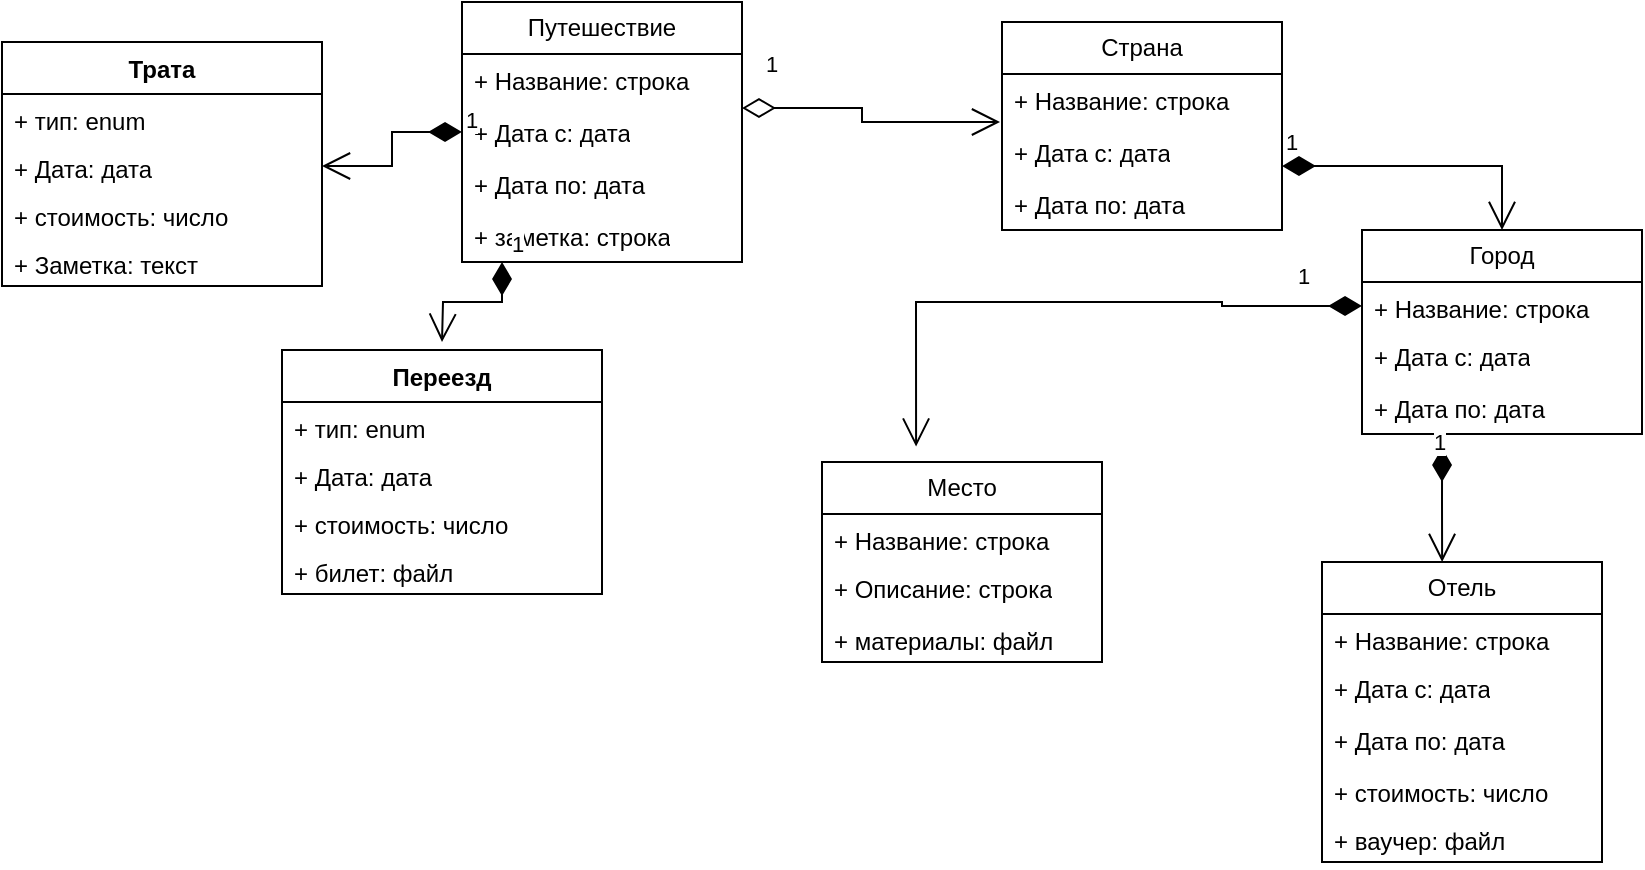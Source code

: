 <mxfile version="24.6.3" type="github">
  <diagram name="Страница — 1" id="2P9lwVOLw7idMxCe0noj">
    <mxGraphModel dx="1761" dy="464" grid="1" gridSize="10" guides="1" tooltips="1" connect="1" arrows="1" fold="1" page="1" pageScale="1" pageWidth="827" pageHeight="1169" math="0" shadow="0">
      <root>
        <mxCell id="0" />
        <mxCell id="1" parent="0" />
        <mxCell id="PxPjj1pzzouWhzmhkhze-1" value="Путешествие" style="swimlane;fontStyle=0;childLayout=stackLayout;horizontal=1;startSize=26;fillColor=none;horizontalStack=0;resizeParent=1;resizeParentMax=0;resizeLast=0;collapsible=1;marginBottom=0;whiteSpace=wrap;html=1;" parent="1" vertex="1">
          <mxGeometry x="180" y="50" width="140" height="130" as="geometry" />
        </mxCell>
        <mxCell id="PxPjj1pzzouWhzmhkhze-22" value="+ Название: строка" style="text;strokeColor=none;fillColor=none;align=left;verticalAlign=top;spacingLeft=4;spacingRight=4;overflow=hidden;rotatable=0;points=[[0,0.5],[1,0.5]];portConstraint=eastwest;whiteSpace=wrap;html=1;" parent="PxPjj1pzzouWhzmhkhze-1" vertex="1">
          <mxGeometry y="26" width="140" height="26" as="geometry" />
        </mxCell>
        <mxCell id="PxPjj1pzzouWhzmhkhze-2" value="+ Дата с: дата" style="text;strokeColor=none;fillColor=none;align=left;verticalAlign=top;spacingLeft=4;spacingRight=4;overflow=hidden;rotatable=0;points=[[0,0.5],[1,0.5]];portConstraint=eastwest;whiteSpace=wrap;html=1;" parent="PxPjj1pzzouWhzmhkhze-1" vertex="1">
          <mxGeometry y="52" width="140" height="26" as="geometry" />
        </mxCell>
        <mxCell id="PxPjj1pzzouWhzmhkhze-3" value="+ Дата по: дата" style="text;strokeColor=none;fillColor=none;align=left;verticalAlign=top;spacingLeft=4;spacingRight=4;overflow=hidden;rotatable=0;points=[[0,0.5],[1,0.5]];portConstraint=eastwest;whiteSpace=wrap;html=1;" parent="PxPjj1pzzouWhzmhkhze-1" vertex="1">
          <mxGeometry y="78" width="140" height="26" as="geometry" />
        </mxCell>
        <mxCell id="PxPjj1pzzouWhzmhkhze-4" value="+ заметка: строка" style="text;strokeColor=none;fillColor=none;align=left;verticalAlign=top;spacingLeft=4;spacingRight=4;overflow=hidden;rotatable=0;points=[[0,0.5],[1,0.5]];portConstraint=eastwest;whiteSpace=wrap;html=1;" parent="PxPjj1pzzouWhzmhkhze-1" vertex="1">
          <mxGeometry y="104" width="140" height="26" as="geometry" />
        </mxCell>
        <mxCell id="PxPjj1pzzouWhzmhkhze-5" value="Страна" style="swimlane;fontStyle=0;childLayout=stackLayout;horizontal=1;startSize=26;fillColor=none;horizontalStack=0;resizeParent=1;resizeParentMax=0;resizeLast=0;collapsible=1;marginBottom=0;whiteSpace=wrap;html=1;" parent="1" vertex="1">
          <mxGeometry x="450" y="60" width="140" height="104" as="geometry" />
        </mxCell>
        <mxCell id="PxPjj1pzzouWhzmhkhze-6" value="+ Название: строка" style="text;strokeColor=none;fillColor=none;align=left;verticalAlign=top;spacingLeft=4;spacingRight=4;overflow=hidden;rotatable=0;points=[[0,0.5],[1,0.5]];portConstraint=eastwest;whiteSpace=wrap;html=1;" parent="PxPjj1pzzouWhzmhkhze-5" vertex="1">
          <mxGeometry y="26" width="140" height="26" as="geometry" />
        </mxCell>
        <mxCell id="PxPjj1pzzouWhzmhkhze-28" value="+ Дата с: дата" style="text;strokeColor=none;fillColor=none;align=left;verticalAlign=top;spacingLeft=4;spacingRight=4;overflow=hidden;rotatable=0;points=[[0,0.5],[1,0.5]];portConstraint=eastwest;whiteSpace=wrap;html=1;" parent="PxPjj1pzzouWhzmhkhze-5" vertex="1">
          <mxGeometry y="52" width="140" height="26" as="geometry" />
        </mxCell>
        <mxCell id="PxPjj1pzzouWhzmhkhze-29" value="+ Дата по: дата" style="text;strokeColor=none;fillColor=none;align=left;verticalAlign=top;spacingLeft=4;spacingRight=4;overflow=hidden;rotatable=0;points=[[0,0.5],[1,0.5]];portConstraint=eastwest;whiteSpace=wrap;html=1;" parent="PxPjj1pzzouWhzmhkhze-5" vertex="1">
          <mxGeometry y="78" width="140" height="26" as="geometry" />
        </mxCell>
        <mxCell id="PxPjj1pzzouWhzmhkhze-12" value="1" style="endArrow=open;html=1;endSize=12;startArrow=diamondThin;startSize=14;startFill=0;edgeStyle=orthogonalEdgeStyle;align=left;verticalAlign=bottom;rounded=0;entryX=-0.007;entryY=-0.077;entryDx=0;entryDy=0;entryPerimeter=0;" parent="1" source="PxPjj1pzzouWhzmhkhze-2" edge="1">
          <mxGeometry x="-0.853" y="13" relative="1" as="geometry">
            <mxPoint x="330" y="210" as="sourcePoint" />
            <mxPoint x="449.02" y="109.998" as="targetPoint" />
            <Array as="points">
              <mxPoint x="380" y="103" />
              <mxPoint x="380" y="110" />
            </Array>
            <mxPoint as="offset" />
          </mxGeometry>
        </mxCell>
        <mxCell id="PxPjj1pzzouWhzmhkhze-13" value="Город" style="swimlane;fontStyle=0;childLayout=stackLayout;horizontal=1;startSize=26;fillColor=none;horizontalStack=0;resizeParent=1;resizeParentMax=0;resizeLast=0;collapsible=1;marginBottom=0;whiteSpace=wrap;html=1;" parent="1" vertex="1">
          <mxGeometry x="630" y="164" width="140" height="102" as="geometry" />
        </mxCell>
        <mxCell id="PxPjj1pzzouWhzmhkhze-14" value="+ Название: строка" style="text;strokeColor=none;fillColor=none;align=left;verticalAlign=top;spacingLeft=4;spacingRight=4;overflow=hidden;rotatable=0;points=[[0,0.5],[1,0.5]];portConstraint=eastwest;whiteSpace=wrap;html=1;" parent="PxPjj1pzzouWhzmhkhze-13" vertex="1">
          <mxGeometry y="26" width="140" height="24" as="geometry" />
        </mxCell>
        <mxCell id="PxPjj1pzzouWhzmhkhze-25" value="+ Дата с: дата" style="text;strokeColor=none;fillColor=none;align=left;verticalAlign=top;spacingLeft=4;spacingRight=4;overflow=hidden;rotatable=0;points=[[0,0.5],[1,0.5]];portConstraint=eastwest;whiteSpace=wrap;html=1;" parent="PxPjj1pzzouWhzmhkhze-13" vertex="1">
          <mxGeometry y="50" width="140" height="26" as="geometry" />
        </mxCell>
        <mxCell id="PxPjj1pzzouWhzmhkhze-26" value="+ Дата по: дата" style="text;strokeColor=none;fillColor=none;align=left;verticalAlign=top;spacingLeft=4;spacingRight=4;overflow=hidden;rotatable=0;points=[[0,0.5],[1,0.5]];portConstraint=eastwest;whiteSpace=wrap;html=1;" parent="PxPjj1pzzouWhzmhkhze-13" vertex="1">
          <mxGeometry y="76" width="140" height="26" as="geometry" />
        </mxCell>
        <mxCell id="PxPjj1pzzouWhzmhkhze-17" value="1" style="endArrow=open;html=1;endSize=12;startArrow=diamondThin;startSize=14;startFill=1;edgeStyle=orthogonalEdgeStyle;align=left;verticalAlign=bottom;rounded=0;exitX=1;exitY=0.769;exitDx=0;exitDy=0;exitPerimeter=0;entryX=0.5;entryY=0;entryDx=0;entryDy=0;" parent="1" source="PxPjj1pzzouWhzmhkhze-28" target="PxPjj1pzzouWhzmhkhze-13" edge="1">
          <mxGeometry x="-1" y="3" relative="1" as="geometry">
            <mxPoint x="594.06" y="114.002" as="sourcePoint" />
            <mxPoint x="490" y="210" as="targetPoint" />
          </mxGeometry>
        </mxCell>
        <mxCell id="PxPjj1pzzouWhzmhkhze-18" value="Место" style="swimlane;fontStyle=0;childLayout=stackLayout;horizontal=1;startSize=26;fillColor=none;horizontalStack=0;resizeParent=1;resizeParentMax=0;resizeLast=0;collapsible=1;marginBottom=0;whiteSpace=wrap;html=1;" parent="1" vertex="1">
          <mxGeometry x="360" y="280" width="140" height="100" as="geometry" />
        </mxCell>
        <mxCell id="PxPjj1pzzouWhzmhkhze-19" value="+ Название: строка" style="text;strokeColor=none;fillColor=none;align=left;verticalAlign=top;spacingLeft=4;spacingRight=4;overflow=hidden;rotatable=0;points=[[0,0.5],[1,0.5]];portConstraint=eastwest;whiteSpace=wrap;html=1;" parent="PxPjj1pzzouWhzmhkhze-18" vertex="1">
          <mxGeometry y="26" width="140" height="24" as="geometry" />
        </mxCell>
        <mxCell id="PxPjj1pzzouWhzmhkhze-21" value="&lt;div&gt;+ Описание: строка&lt;br&gt;&lt;/div&gt;&lt;div&gt;&lt;br&gt;&lt;/div&gt;" style="text;strokeColor=none;fillColor=none;align=left;verticalAlign=top;spacingLeft=4;spacingRight=4;overflow=hidden;rotatable=0;points=[[0,0.5],[1,0.5]];portConstraint=eastwest;whiteSpace=wrap;html=1;" parent="PxPjj1pzzouWhzmhkhze-18" vertex="1">
          <mxGeometry y="50" width="140" height="26" as="geometry" />
        </mxCell>
        <mxCell id="PxPjj1pzzouWhzmhkhze-24" value="+ материалы: файл" style="text;strokeColor=none;fillColor=none;align=left;verticalAlign=top;spacingLeft=4;spacingRight=4;overflow=hidden;rotatable=0;points=[[0,0.5],[1,0.5]];portConstraint=eastwest;whiteSpace=wrap;html=1;" parent="PxPjj1pzzouWhzmhkhze-18" vertex="1">
          <mxGeometry y="76" width="140" height="24" as="geometry" />
        </mxCell>
        <mxCell id="PxPjj1pzzouWhzmhkhze-20" value="1" style="endArrow=open;html=1;endSize=12;startArrow=diamondThin;startSize=14;startFill=1;edgeStyle=orthogonalEdgeStyle;align=left;verticalAlign=bottom;rounded=0;entryX=0.336;entryY=-0.077;entryDx=0;entryDy=0;entryPerimeter=0;exitX=0;exitY=0.5;exitDx=0;exitDy=0;" parent="1" source="PxPjj1pzzouWhzmhkhze-14" target="PxPjj1pzzouWhzmhkhze-18" edge="1">
          <mxGeometry x="-0.772" y="-6" relative="1" as="geometry">
            <mxPoint x="470" y="270" as="sourcePoint" />
            <mxPoint x="400" y="230" as="targetPoint" />
            <Array as="points">
              <mxPoint x="560" y="202" />
              <mxPoint x="560" y="200" />
              <mxPoint x="407" y="200" />
            </Array>
            <mxPoint as="offset" />
          </mxGeometry>
        </mxCell>
        <mxCell id="PxPjj1pzzouWhzmhkhze-30" value="Переезд" style="swimlane;fontStyle=1;align=center;verticalAlign=top;childLayout=stackLayout;horizontal=1;startSize=26;horizontalStack=0;resizeParent=1;resizeParentMax=0;resizeLast=0;collapsible=1;marginBottom=0;whiteSpace=wrap;html=1;" parent="1" vertex="1">
          <mxGeometry x="90" y="224" width="160" height="122" as="geometry" />
        </mxCell>
        <mxCell id="PxPjj1pzzouWhzmhkhze-31" value="+ тип: enum " style="text;strokeColor=none;fillColor=none;align=left;verticalAlign=top;spacingLeft=4;spacingRight=4;overflow=hidden;rotatable=0;points=[[0,0.5],[1,0.5]];portConstraint=eastwest;whiteSpace=wrap;html=1;" parent="PxPjj1pzzouWhzmhkhze-30" vertex="1">
          <mxGeometry y="26" width="160" height="24" as="geometry" />
        </mxCell>
        <mxCell id="PxPjj1pzzouWhzmhkhze-37" value="+ Дата: дата " style="text;strokeColor=none;fillColor=none;align=left;verticalAlign=top;spacingLeft=4;spacingRight=4;overflow=hidden;rotatable=0;points=[[0,0.5],[1,0.5]];portConstraint=eastwest;whiteSpace=wrap;html=1;" parent="PxPjj1pzzouWhzmhkhze-30" vertex="1">
          <mxGeometry y="50" width="160" height="24" as="geometry" />
        </mxCell>
        <mxCell id="PxPjj1pzzouWhzmhkhze-39" value="+ стоимость: число " style="text;strokeColor=none;fillColor=none;align=left;verticalAlign=top;spacingLeft=4;spacingRight=4;overflow=hidden;rotatable=0;points=[[0,0.5],[1,0.5]];portConstraint=eastwest;whiteSpace=wrap;html=1;" parent="PxPjj1pzzouWhzmhkhze-30" vertex="1">
          <mxGeometry y="74" width="160" height="24" as="geometry" />
        </mxCell>
        <mxCell id="PxPjj1pzzouWhzmhkhze-41" value="+ билет: файл" style="text;strokeColor=none;fillColor=none;align=left;verticalAlign=top;spacingLeft=4;spacingRight=4;overflow=hidden;rotatable=0;points=[[0,0.5],[1,0.5]];portConstraint=eastwest;whiteSpace=wrap;html=1;" parent="PxPjj1pzzouWhzmhkhze-30" vertex="1">
          <mxGeometry y="98" width="160" height="24" as="geometry" />
        </mxCell>
        <mxCell id="PxPjj1pzzouWhzmhkhze-40" value="1" style="endArrow=open;html=1;endSize=12;startArrow=diamondThin;startSize=14;startFill=1;edgeStyle=orthogonalEdgeStyle;align=left;verticalAlign=bottom;rounded=0;exitX=0.143;exitY=1;exitDx=0;exitDy=0;exitPerimeter=0;" parent="1" source="PxPjj1pzzouWhzmhkhze-4" edge="1">
          <mxGeometry x="-1" y="3" relative="1" as="geometry">
            <mxPoint x="180" y="220" as="sourcePoint" />
            <mxPoint x="170" y="220" as="targetPoint" />
          </mxGeometry>
        </mxCell>
        <mxCell id="PxPjj1pzzouWhzmhkhze-42" value="Отель" style="swimlane;fontStyle=0;childLayout=stackLayout;horizontal=1;startSize=26;fillColor=none;horizontalStack=0;resizeParent=1;resizeParentMax=0;resizeLast=0;collapsible=1;marginBottom=0;whiteSpace=wrap;html=1;" parent="1" vertex="1">
          <mxGeometry x="610" y="330" width="140" height="150" as="geometry" />
        </mxCell>
        <mxCell id="PxPjj1pzzouWhzmhkhze-43" value="+ Название: строка" style="text;strokeColor=none;fillColor=none;align=left;verticalAlign=top;spacingLeft=4;spacingRight=4;overflow=hidden;rotatable=0;points=[[0,0.5],[1,0.5]];portConstraint=eastwest;whiteSpace=wrap;html=1;" parent="PxPjj1pzzouWhzmhkhze-42" vertex="1">
          <mxGeometry y="26" width="140" height="24" as="geometry" />
        </mxCell>
        <mxCell id="PxPjj1pzzouWhzmhkhze-46" value="+ Дата с: дата" style="text;strokeColor=none;fillColor=none;align=left;verticalAlign=top;spacingLeft=4;spacingRight=4;overflow=hidden;rotatable=0;points=[[0,0.5],[1,0.5]];portConstraint=eastwest;whiteSpace=wrap;html=1;" parent="PxPjj1pzzouWhzmhkhze-42" vertex="1">
          <mxGeometry y="50" width="140" height="26" as="geometry" />
        </mxCell>
        <mxCell id="PxPjj1pzzouWhzmhkhze-47" value="+ Дата по: дата" style="text;strokeColor=none;fillColor=none;align=left;verticalAlign=top;spacingLeft=4;spacingRight=4;overflow=hidden;rotatable=0;points=[[0,0.5],[1,0.5]];portConstraint=eastwest;whiteSpace=wrap;html=1;" parent="PxPjj1pzzouWhzmhkhze-42" vertex="1">
          <mxGeometry y="76" width="140" height="26" as="geometry" />
        </mxCell>
        <mxCell id="EA5AoNrainG74TbxmaVB-2" value="+ стоимость: число " style="text;strokeColor=none;fillColor=none;align=left;verticalAlign=top;spacingLeft=4;spacingRight=4;overflow=hidden;rotatable=0;points=[[0,0.5],[1,0.5]];portConstraint=eastwest;whiteSpace=wrap;html=1;" vertex="1" parent="PxPjj1pzzouWhzmhkhze-42">
          <mxGeometry y="102" width="140" height="24" as="geometry" />
        </mxCell>
        <mxCell id="PxPjj1pzzouWhzmhkhze-45" value="+ ваучер: файл" style="text;strokeColor=none;fillColor=none;align=left;verticalAlign=top;spacingLeft=4;spacingRight=4;overflow=hidden;rotatable=0;points=[[0,0.5],[1,0.5]];portConstraint=eastwest;whiteSpace=wrap;html=1;" parent="PxPjj1pzzouWhzmhkhze-42" vertex="1">
          <mxGeometry y="126" width="140" height="24" as="geometry" />
        </mxCell>
        <mxCell id="PxPjj1pzzouWhzmhkhze-48" value="1" style="endArrow=open;html=1;endSize=12;startArrow=diamondThin;startSize=14;startFill=1;edgeStyle=orthogonalEdgeStyle;align=left;verticalAlign=bottom;rounded=0;exitX=0.286;exitY=1.269;exitDx=0;exitDy=0;exitPerimeter=0;entryX=0.429;entryY=0;entryDx=0;entryDy=0;entryPerimeter=0;" parent="1" source="PxPjj1pzzouWhzmhkhze-26" target="PxPjj1pzzouWhzmhkhze-42" edge="1">
          <mxGeometry x="-0.772" y="-6" relative="1" as="geometry">
            <mxPoint x="576" y="220" as="sourcePoint" />
            <mxPoint x="650" y="310" as="targetPoint" />
            <Array as="points">
              <mxPoint x="670" y="300" />
              <mxPoint x="670" y="300" />
            </Array>
            <mxPoint as="offset" />
          </mxGeometry>
        </mxCell>
        <mxCell id="EA5AoNrainG74TbxmaVB-3" value="Трата" style="swimlane;fontStyle=1;align=center;verticalAlign=top;childLayout=stackLayout;horizontal=1;startSize=26;horizontalStack=0;resizeParent=1;resizeParentMax=0;resizeLast=0;collapsible=1;marginBottom=0;whiteSpace=wrap;html=1;" vertex="1" parent="1">
          <mxGeometry x="-50" y="70" width="160" height="122" as="geometry" />
        </mxCell>
        <mxCell id="EA5AoNrainG74TbxmaVB-4" value="+ тип: enum " style="text;strokeColor=none;fillColor=none;align=left;verticalAlign=top;spacingLeft=4;spacingRight=4;overflow=hidden;rotatable=0;points=[[0,0.5],[1,0.5]];portConstraint=eastwest;whiteSpace=wrap;html=1;" vertex="1" parent="EA5AoNrainG74TbxmaVB-3">
          <mxGeometry y="26" width="160" height="24" as="geometry" />
        </mxCell>
        <mxCell id="EA5AoNrainG74TbxmaVB-5" value="+ Дата: дата " style="text;strokeColor=none;fillColor=none;align=left;verticalAlign=top;spacingLeft=4;spacingRight=4;overflow=hidden;rotatable=0;points=[[0,0.5],[1,0.5]];portConstraint=eastwest;whiteSpace=wrap;html=1;" vertex="1" parent="EA5AoNrainG74TbxmaVB-3">
          <mxGeometry y="50" width="160" height="24" as="geometry" />
        </mxCell>
        <mxCell id="EA5AoNrainG74TbxmaVB-6" value="+ стоимость: число " style="text;strokeColor=none;fillColor=none;align=left;verticalAlign=top;spacingLeft=4;spacingRight=4;overflow=hidden;rotatable=0;points=[[0,0.5],[1,0.5]];portConstraint=eastwest;whiteSpace=wrap;html=1;" vertex="1" parent="EA5AoNrainG74TbxmaVB-3">
          <mxGeometry y="74" width="160" height="24" as="geometry" />
        </mxCell>
        <mxCell id="EA5AoNrainG74TbxmaVB-7" value="+ Заметка: текст" style="text;strokeColor=none;fillColor=none;align=left;verticalAlign=top;spacingLeft=4;spacingRight=4;overflow=hidden;rotatable=0;points=[[0,0.5],[1,0.5]];portConstraint=eastwest;whiteSpace=wrap;html=1;" vertex="1" parent="EA5AoNrainG74TbxmaVB-3">
          <mxGeometry y="98" width="160" height="24" as="geometry" />
        </mxCell>
        <mxCell id="EA5AoNrainG74TbxmaVB-8" value="1" style="endArrow=open;html=1;endSize=12;startArrow=diamondThin;startSize=14;startFill=1;edgeStyle=orthogonalEdgeStyle;align=left;verticalAlign=bottom;rounded=0;exitX=0;exitY=0.5;exitDx=0;exitDy=0;entryX=1;entryY=0.5;entryDx=0;entryDy=0;" edge="1" parent="1" source="PxPjj1pzzouWhzmhkhze-2" target="EA5AoNrainG74TbxmaVB-5">
          <mxGeometry x="-1" y="3" relative="1" as="geometry">
            <mxPoint x="210" y="190" as="sourcePoint" />
            <mxPoint x="180" y="230" as="targetPoint" />
          </mxGeometry>
        </mxCell>
      </root>
    </mxGraphModel>
  </diagram>
</mxfile>
